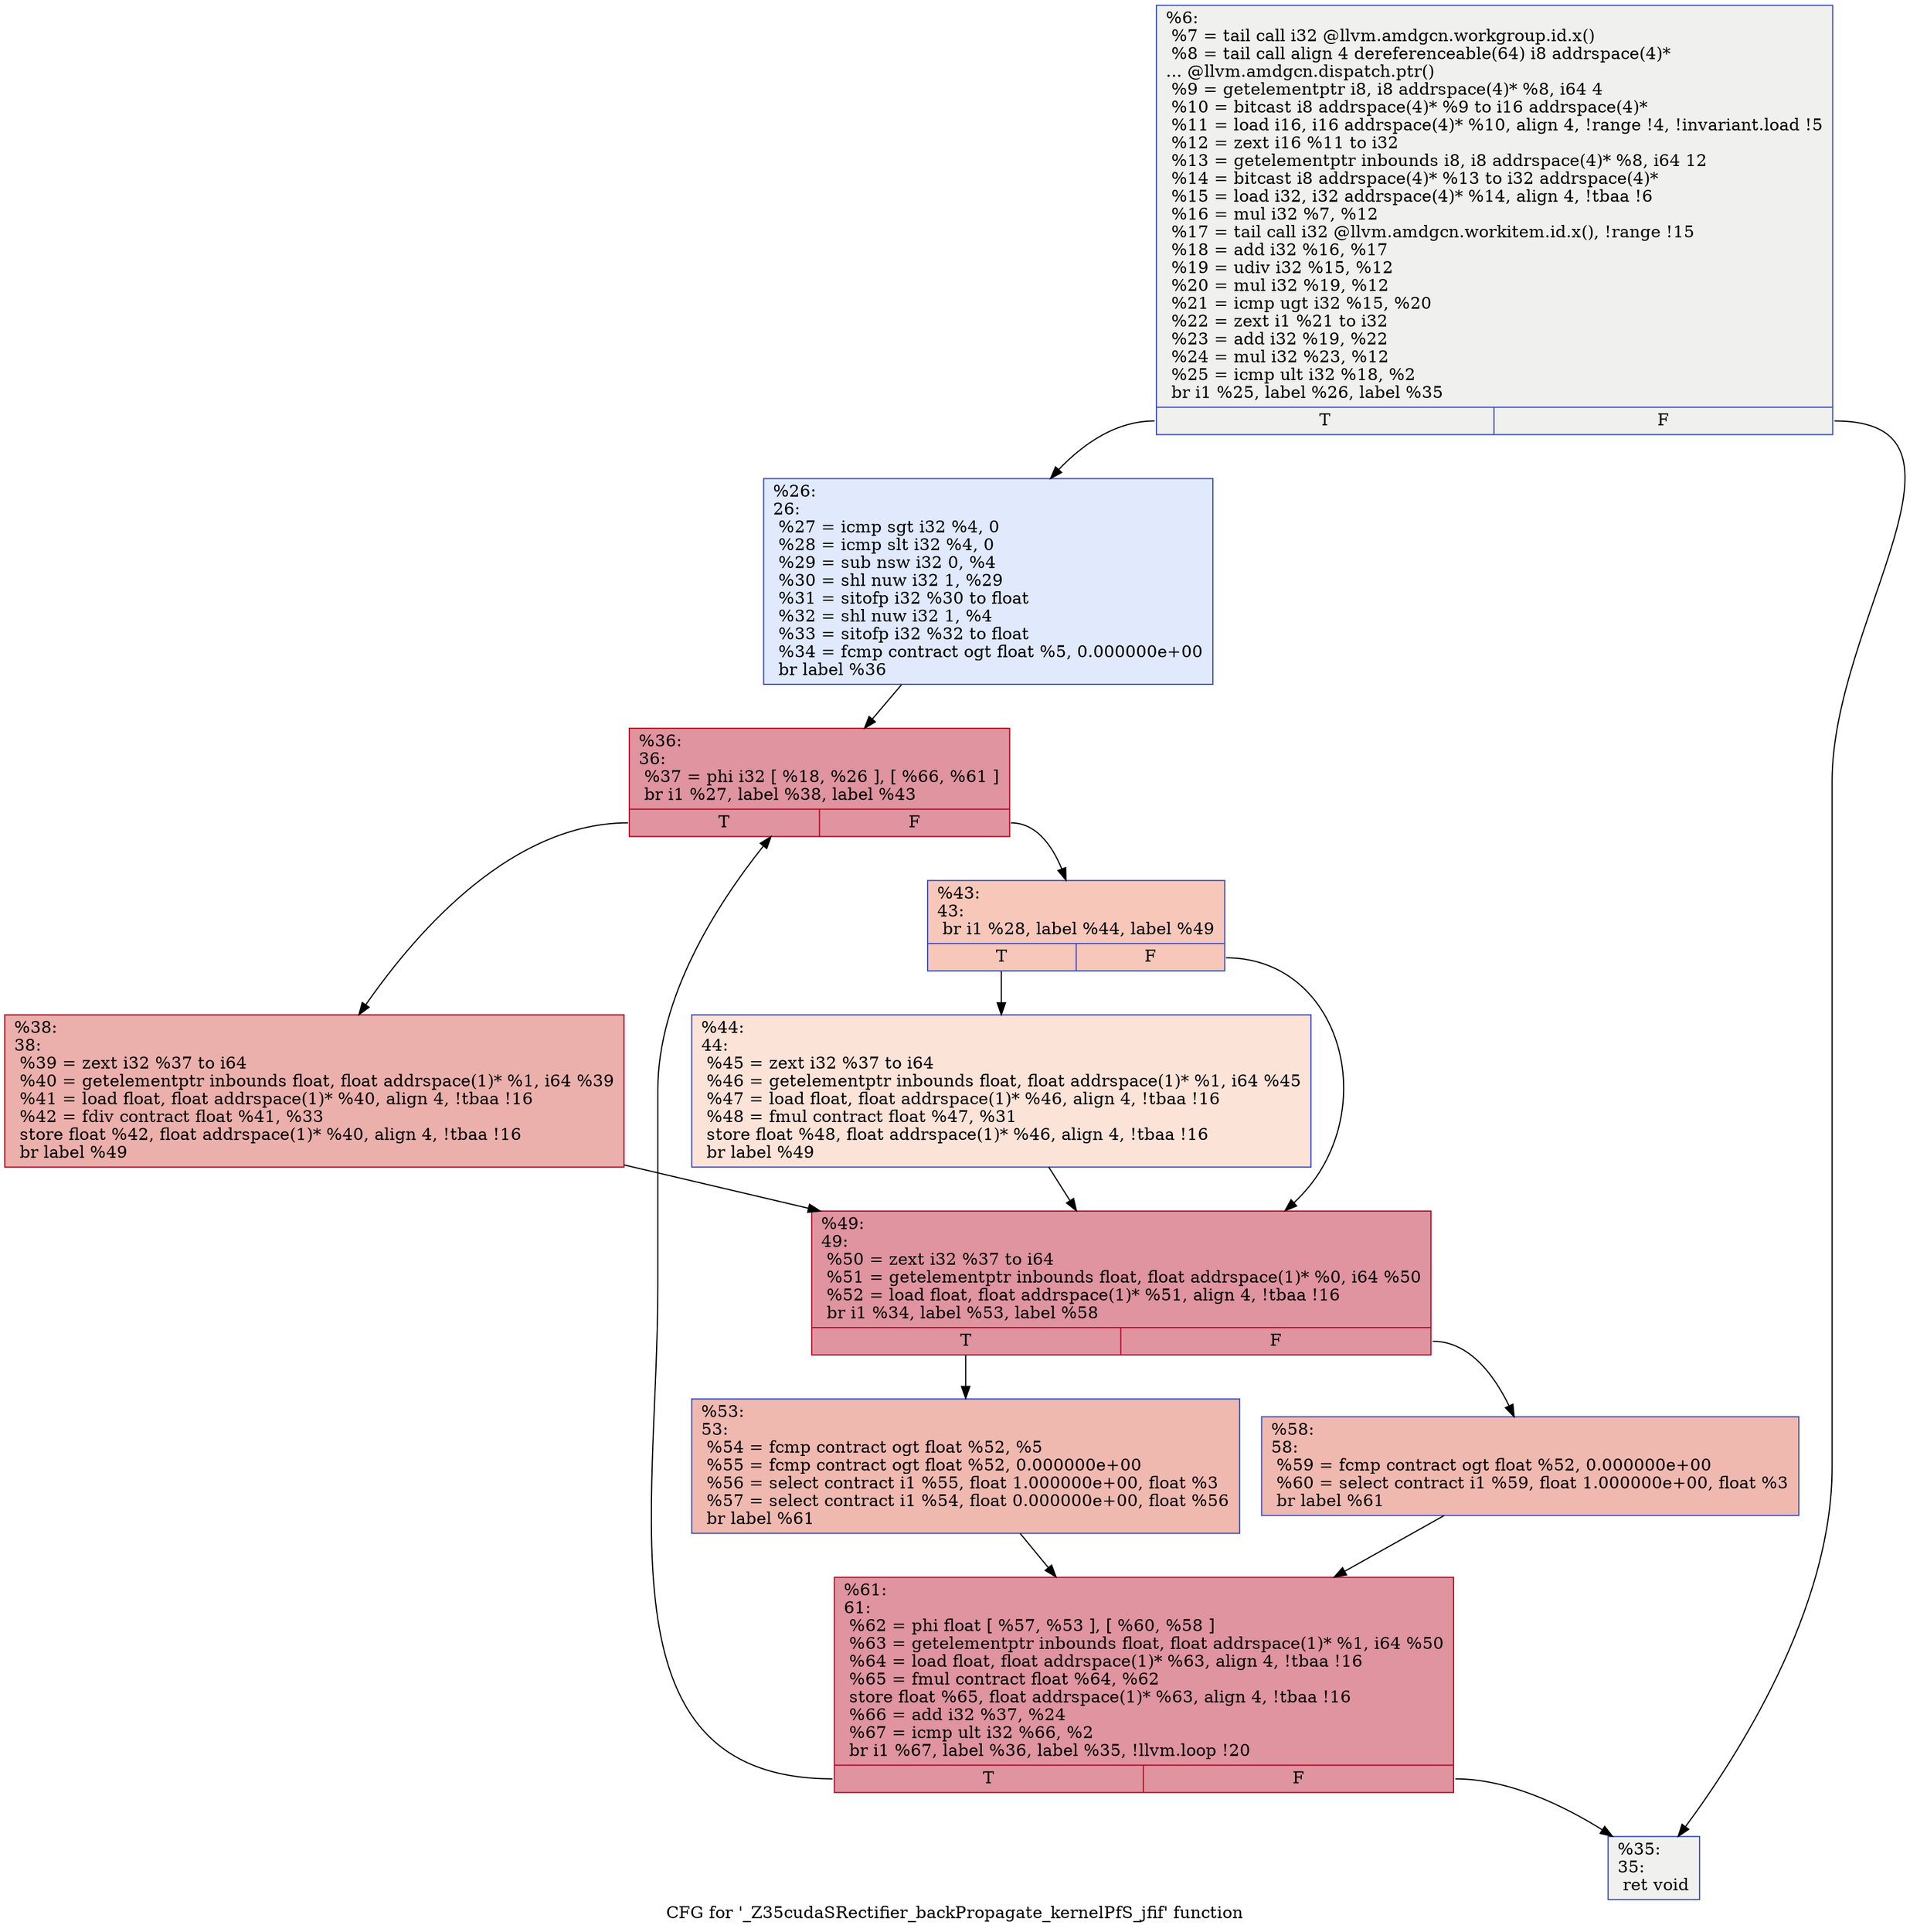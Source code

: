 digraph "CFG for '_Z35cudaSRectifier_backPropagate_kernelPfS_jfif' function" {
	label="CFG for '_Z35cudaSRectifier_backPropagate_kernelPfS_jfif' function";

	Node0x4ce8c60 [shape=record,color="#3d50c3ff", style=filled, fillcolor="#dedcdb70",label="{%6:\l  %7 = tail call i32 @llvm.amdgcn.workgroup.id.x()\l  %8 = tail call align 4 dereferenceable(64) i8 addrspace(4)*\l... @llvm.amdgcn.dispatch.ptr()\l  %9 = getelementptr i8, i8 addrspace(4)* %8, i64 4\l  %10 = bitcast i8 addrspace(4)* %9 to i16 addrspace(4)*\l  %11 = load i16, i16 addrspace(4)* %10, align 4, !range !4, !invariant.load !5\l  %12 = zext i16 %11 to i32\l  %13 = getelementptr inbounds i8, i8 addrspace(4)* %8, i64 12\l  %14 = bitcast i8 addrspace(4)* %13 to i32 addrspace(4)*\l  %15 = load i32, i32 addrspace(4)* %14, align 4, !tbaa !6\l  %16 = mul i32 %7, %12\l  %17 = tail call i32 @llvm.amdgcn.workitem.id.x(), !range !15\l  %18 = add i32 %16, %17\l  %19 = udiv i32 %15, %12\l  %20 = mul i32 %19, %12\l  %21 = icmp ugt i32 %15, %20\l  %22 = zext i1 %21 to i32\l  %23 = add i32 %19, %22\l  %24 = mul i32 %23, %12\l  %25 = icmp ult i32 %18, %2\l  br i1 %25, label %26, label %35\l|{<s0>T|<s1>F}}"];
	Node0x4ce8c60:s0 -> Node0x4ceb230;
	Node0x4ce8c60:s1 -> Node0x4ceb2c0;
	Node0x4ceb230 [shape=record,color="#3d50c3ff", style=filled, fillcolor="#b9d0f970",label="{%26:\l26:                                               \l  %27 = icmp sgt i32 %4, 0\l  %28 = icmp slt i32 %4, 0\l  %29 = sub nsw i32 0, %4\l  %30 = shl nuw i32 1, %29\l  %31 = sitofp i32 %30 to float\l  %32 = shl nuw i32 1, %4\l  %33 = sitofp i32 %32 to float\l  %34 = fcmp contract ogt float %5, 0.000000e+00\l  br label %36\l}"];
	Node0x4ceb230 -> Node0x4cec390;
	Node0x4ceb2c0 [shape=record,color="#3d50c3ff", style=filled, fillcolor="#dedcdb70",label="{%35:\l35:                                               \l  ret void\l}"];
	Node0x4cec390 [shape=record,color="#b70d28ff", style=filled, fillcolor="#b70d2870",label="{%36:\l36:                                               \l  %37 = phi i32 [ %18, %26 ], [ %66, %61 ]\l  br i1 %27, label %38, label %43\l|{<s0>T|<s1>F}}"];
	Node0x4cec390:s0 -> Node0x4cec610;
	Node0x4cec390:s1 -> Node0x4cec6a0;
	Node0x4cec610 [shape=record,color="#b70d28ff", style=filled, fillcolor="#d24b4070",label="{%38:\l38:                                               \l  %39 = zext i32 %37 to i64\l  %40 = getelementptr inbounds float, float addrspace(1)* %1, i64 %39\l  %41 = load float, float addrspace(1)* %40, align 4, !tbaa !16\l  %42 = fdiv contract float %41, %33\l  store float %42, float addrspace(1)* %40, align 4, !tbaa !16\l  br label %49\l}"];
	Node0x4cec610 -> Node0x4ced1c0;
	Node0x4cec6a0 [shape=record,color="#3d50c3ff", style=filled, fillcolor="#ec7f6370",label="{%43:\l43:                                               \l  br i1 %28, label %44, label %49\l|{<s0>T|<s1>F}}"];
	Node0x4cec6a0:s0 -> Node0x4ced2c0;
	Node0x4cec6a0:s1 -> Node0x4ced1c0;
	Node0x4ced2c0 [shape=record,color="#3d50c3ff", style=filled, fillcolor="#f6bfa670",label="{%44:\l44:                                               \l  %45 = zext i32 %37 to i64\l  %46 = getelementptr inbounds float, float addrspace(1)* %1, i64 %45\l  %47 = load float, float addrspace(1)* %46, align 4, !tbaa !16\l  %48 = fmul contract float %47, %31\l  store float %48, float addrspace(1)* %46, align 4, !tbaa !16\l  br label %49\l}"];
	Node0x4ced2c0 -> Node0x4ced1c0;
	Node0x4ced1c0 [shape=record,color="#b70d28ff", style=filled, fillcolor="#b70d2870",label="{%49:\l49:                                               \l  %50 = zext i32 %37 to i64\l  %51 = getelementptr inbounds float, float addrspace(1)* %0, i64 %50\l  %52 = load float, float addrspace(1)* %51, align 4, !tbaa !16\l  br i1 %34, label %53, label %58\l|{<s0>T|<s1>F}}"];
	Node0x4ced1c0:s0 -> Node0x4ced850;
	Node0x4ced1c0:s1 -> Node0x4ced8a0;
	Node0x4ced850 [shape=record,color="#3d50c3ff", style=filled, fillcolor="#de614d70",label="{%53:\l53:                                               \l  %54 = fcmp contract ogt float %52, %5\l  %55 = fcmp contract ogt float %52, 0.000000e+00\l  %56 = select contract i1 %55, float 1.000000e+00, float %3\l  %57 = select contract i1 %54, float 0.000000e+00, float %56\l  br label %61\l}"];
	Node0x4ced850 -> Node0x4cec510;
	Node0x4ced8a0 [shape=record,color="#3d50c3ff", style=filled, fillcolor="#de614d70",label="{%58:\l58:                                               \l  %59 = fcmp contract ogt float %52, 0.000000e+00\l  %60 = select contract i1 %59, float 1.000000e+00, float %3\l  br label %61\l}"];
	Node0x4ced8a0 -> Node0x4cec510;
	Node0x4cec510 [shape=record,color="#b70d28ff", style=filled, fillcolor="#b70d2870",label="{%61:\l61:                                               \l  %62 = phi float [ %57, %53 ], [ %60, %58 ]\l  %63 = getelementptr inbounds float, float addrspace(1)* %1, i64 %50\l  %64 = load float, float addrspace(1)* %63, align 4, !tbaa !16\l  %65 = fmul contract float %64, %62\l  store float %65, float addrspace(1)* %63, align 4, !tbaa !16\l  %66 = add i32 %37, %24\l  %67 = icmp ult i32 %66, %2\l  br i1 %67, label %36, label %35, !llvm.loop !20\l|{<s0>T|<s1>F}}"];
	Node0x4cec510:s0 -> Node0x4cec390;
	Node0x4cec510:s1 -> Node0x4ceb2c0;
}
